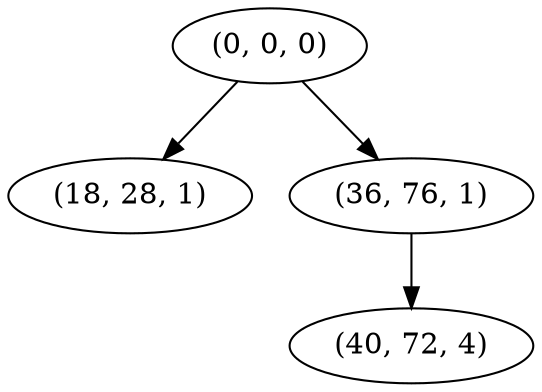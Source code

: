 digraph tree {
    "(0, 0, 0)";
    "(18, 28, 1)";
    "(36, 76, 1)";
    "(40, 72, 4)";
    "(0, 0, 0)" -> "(18, 28, 1)";
    "(0, 0, 0)" -> "(36, 76, 1)";
    "(36, 76, 1)" -> "(40, 72, 4)";
}
